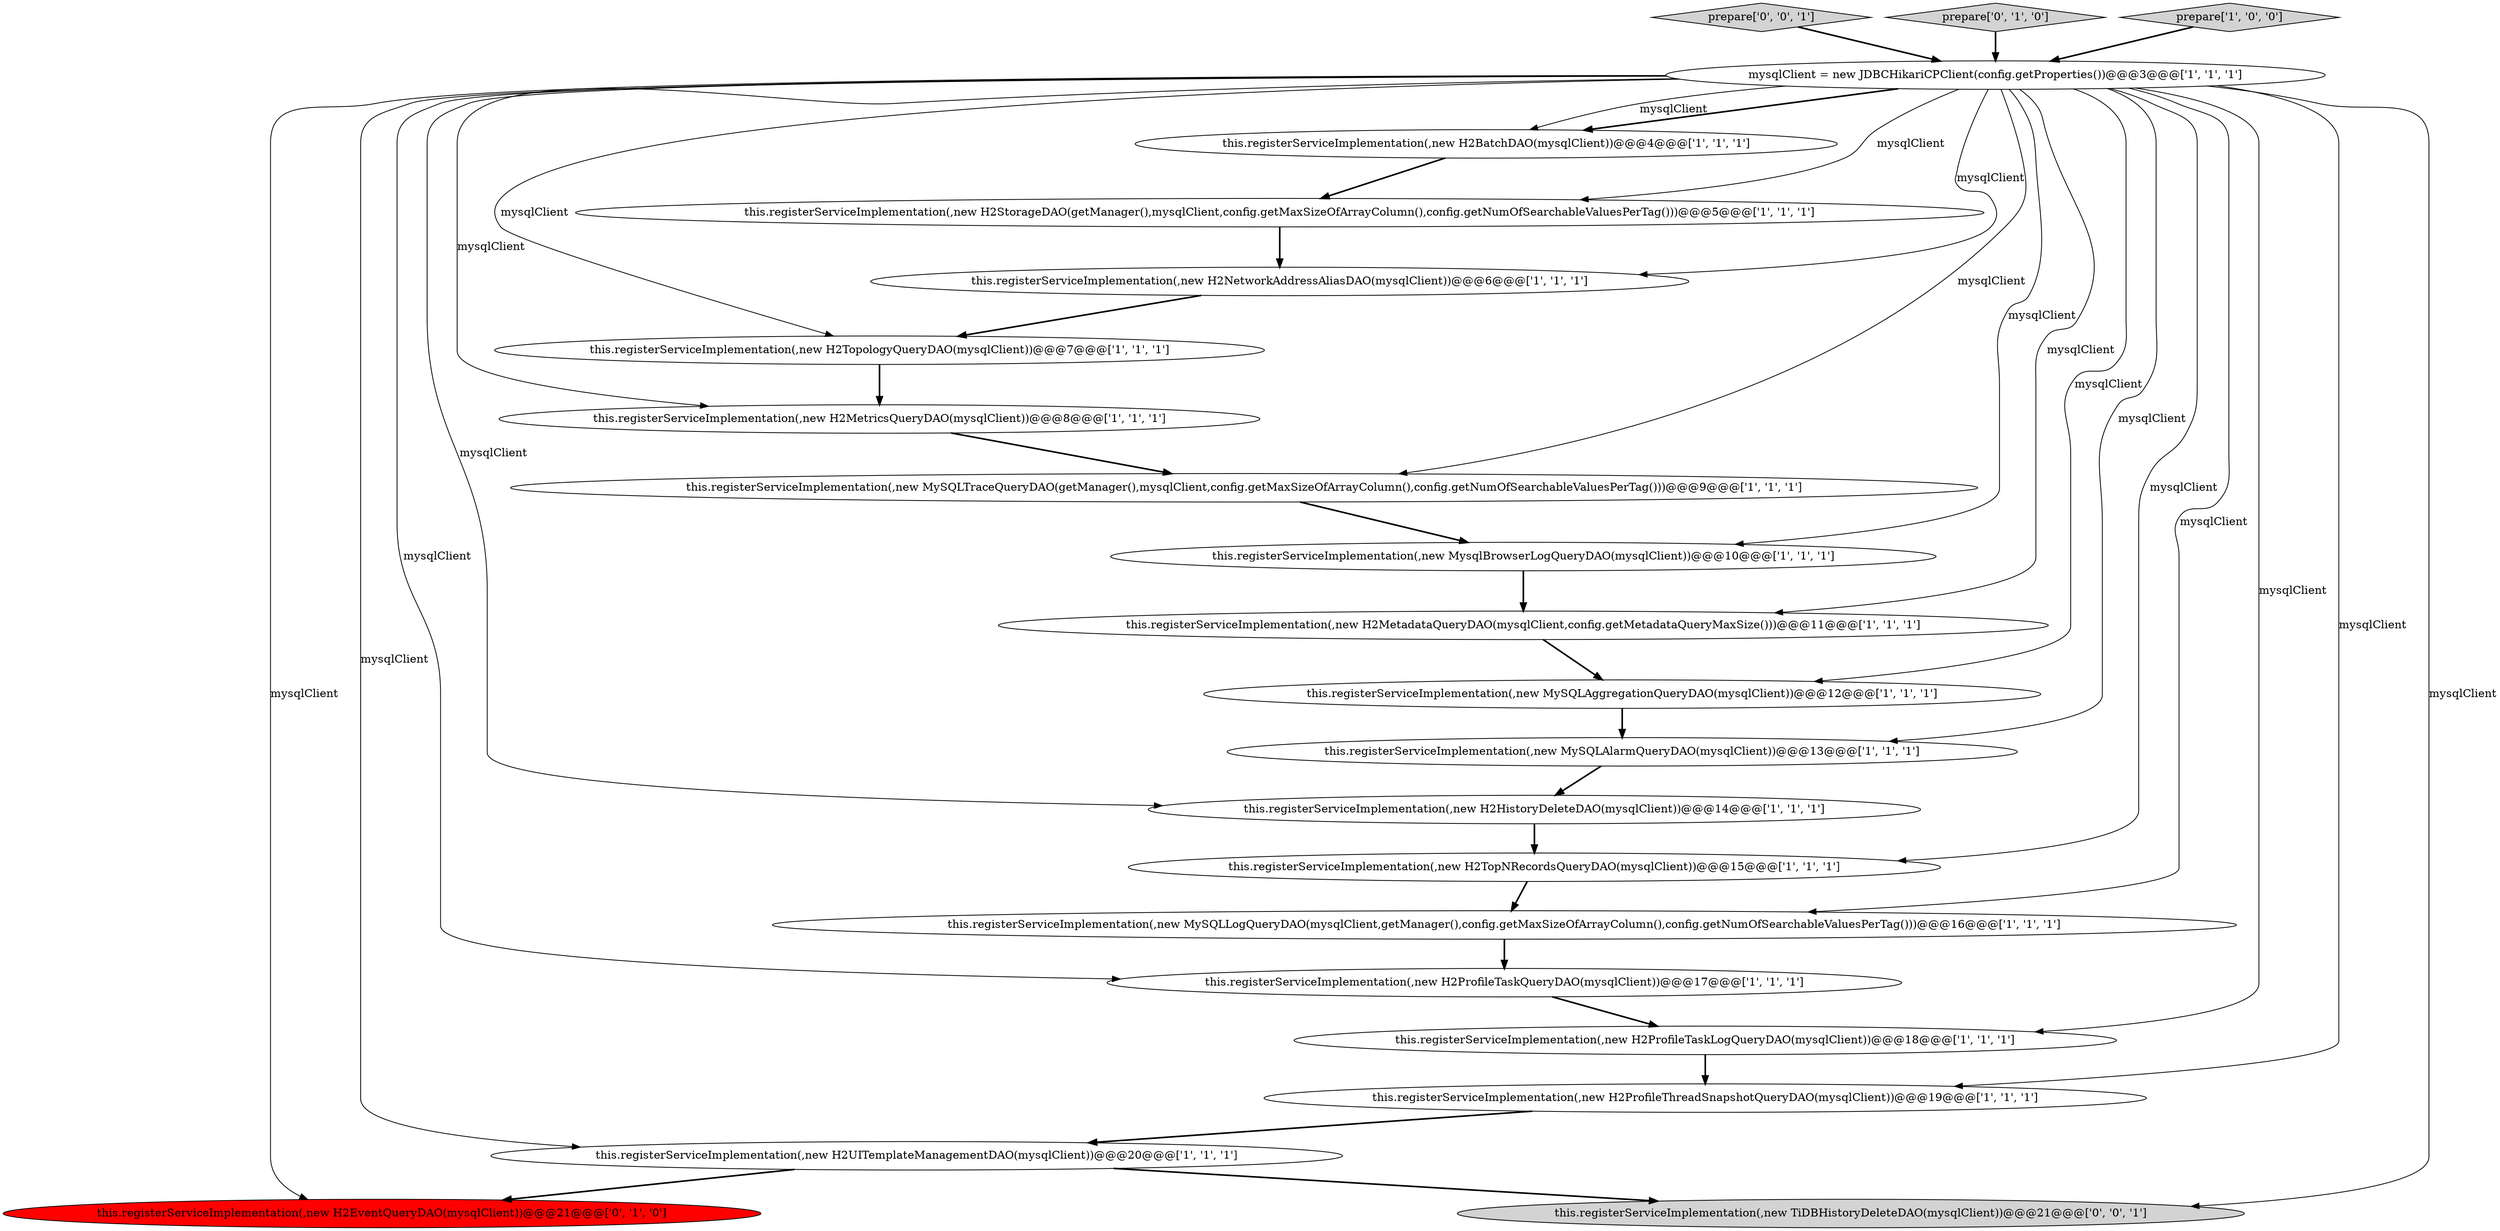 digraph {
4 [style = filled, label = "this.registerServiceImplementation(,new H2ProfileTaskLogQueryDAO(mysqlClient))@@@18@@@['1', '1', '1']", fillcolor = white, shape = ellipse image = "AAA0AAABBB1BBB"];
13 [style = filled, label = "this.registerServiceImplementation(,new H2HistoryDeleteDAO(mysqlClient))@@@14@@@['1', '1', '1']", fillcolor = white, shape = ellipse image = "AAA0AAABBB1BBB"];
22 [style = filled, label = "prepare['0', '0', '1']", fillcolor = lightgray, shape = diamond image = "AAA0AAABBB3BBB"];
10 [style = filled, label = "this.registerServiceImplementation(,new H2ProfileThreadSnapshotQueryDAO(mysqlClient))@@@19@@@['1', '1', '1']", fillcolor = white, shape = ellipse image = "AAA0AAABBB1BBB"];
0 [style = filled, label = "this.registerServiceImplementation(,new H2StorageDAO(getManager(),mysqlClient,config.getMaxSizeOfArrayColumn(),config.getNumOfSearchableValuesPerTag()))@@@5@@@['1', '1', '1']", fillcolor = white, shape = ellipse image = "AAA0AAABBB1BBB"];
3 [style = filled, label = "this.registerServiceImplementation(,new H2TopNRecordsQueryDAO(mysqlClient))@@@15@@@['1', '1', '1']", fillcolor = white, shape = ellipse image = "AAA0AAABBB1BBB"];
20 [style = filled, label = "prepare['0', '1', '0']", fillcolor = lightgray, shape = diamond image = "AAA0AAABBB2BBB"];
18 [style = filled, label = "this.registerServiceImplementation(,new MySQLAggregationQueryDAO(mysqlClient))@@@12@@@['1', '1', '1']", fillcolor = white, shape = ellipse image = "AAA0AAABBB1BBB"];
19 [style = filled, label = "this.registerServiceImplementation(,new H2EventQueryDAO(mysqlClient))@@@21@@@['0', '1', '0']", fillcolor = red, shape = ellipse image = "AAA1AAABBB2BBB"];
5 [style = filled, label = "this.registerServiceImplementation(,new MySQLLogQueryDAO(mysqlClient,getManager(),config.getMaxSizeOfArrayColumn(),config.getNumOfSearchableValuesPerTag()))@@@16@@@['1', '1', '1']", fillcolor = white, shape = ellipse image = "AAA0AAABBB1BBB"];
7 [style = filled, label = "mysqlClient = new JDBCHikariCPClient(config.getProperties())@@@3@@@['1', '1', '1']", fillcolor = white, shape = ellipse image = "AAA0AAABBB1BBB"];
17 [style = filled, label = "this.registerServiceImplementation(,new H2NetworkAddressAliasDAO(mysqlClient))@@@6@@@['1', '1', '1']", fillcolor = white, shape = ellipse image = "AAA0AAABBB1BBB"];
14 [style = filled, label = "this.registerServiceImplementation(,new H2ProfileTaskQueryDAO(mysqlClient))@@@17@@@['1', '1', '1']", fillcolor = white, shape = ellipse image = "AAA0AAABBB1BBB"];
21 [style = filled, label = "this.registerServiceImplementation(,new TiDBHistoryDeleteDAO(mysqlClient))@@@21@@@['0', '0', '1']", fillcolor = lightgray, shape = ellipse image = "AAA0AAABBB3BBB"];
8 [style = filled, label = "this.registerServiceImplementation(,new MysqlBrowserLogQueryDAO(mysqlClient))@@@10@@@['1', '1', '1']", fillcolor = white, shape = ellipse image = "AAA0AAABBB1BBB"];
6 [style = filled, label = "this.registerServiceImplementation(,new H2MetadataQueryDAO(mysqlClient,config.getMetadataQueryMaxSize()))@@@11@@@['1', '1', '1']", fillcolor = white, shape = ellipse image = "AAA0AAABBB1BBB"];
9 [style = filled, label = "this.registerServiceImplementation(,new MySQLTraceQueryDAO(getManager(),mysqlClient,config.getMaxSizeOfArrayColumn(),config.getNumOfSearchableValuesPerTag()))@@@9@@@['1', '1', '1']", fillcolor = white, shape = ellipse image = "AAA0AAABBB1BBB"];
12 [style = filled, label = "this.registerServiceImplementation(,new H2UITemplateManagementDAO(mysqlClient))@@@20@@@['1', '1', '1']", fillcolor = white, shape = ellipse image = "AAA0AAABBB1BBB"];
11 [style = filled, label = "this.registerServiceImplementation(,new H2BatchDAO(mysqlClient))@@@4@@@['1', '1', '1']", fillcolor = white, shape = ellipse image = "AAA0AAABBB1BBB"];
1 [style = filled, label = "this.registerServiceImplementation(,new H2MetricsQueryDAO(mysqlClient))@@@8@@@['1', '1', '1']", fillcolor = white, shape = ellipse image = "AAA0AAABBB1BBB"];
15 [style = filled, label = "this.registerServiceImplementation(,new MySQLAlarmQueryDAO(mysqlClient))@@@13@@@['1', '1', '1']", fillcolor = white, shape = ellipse image = "AAA0AAABBB1BBB"];
2 [style = filled, label = "this.registerServiceImplementation(,new H2TopologyQueryDAO(mysqlClient))@@@7@@@['1', '1', '1']", fillcolor = white, shape = ellipse image = "AAA0AAABBB1BBB"];
16 [style = filled, label = "prepare['1', '0', '0']", fillcolor = lightgray, shape = diamond image = "AAA0AAABBB1BBB"];
7->13 [style = solid, label="mysqlClient"];
4->10 [style = bold, label=""];
7->21 [style = solid, label="mysqlClient"];
7->19 [style = solid, label="mysqlClient"];
15->13 [style = bold, label=""];
7->11 [style = bold, label=""];
7->12 [style = solid, label="mysqlClient"];
7->9 [style = solid, label="mysqlClient"];
12->21 [style = bold, label=""];
0->17 [style = bold, label=""];
2->1 [style = bold, label=""];
6->18 [style = bold, label=""];
7->11 [style = solid, label="mysqlClient"];
18->15 [style = bold, label=""];
16->7 [style = bold, label=""];
7->4 [style = solid, label="mysqlClient"];
8->6 [style = bold, label=""];
7->0 [style = solid, label="mysqlClient"];
7->14 [style = solid, label="mysqlClient"];
5->14 [style = bold, label=""];
9->8 [style = bold, label=""];
22->7 [style = bold, label=""];
1->9 [style = bold, label=""];
7->5 [style = solid, label="mysqlClient"];
7->8 [style = solid, label="mysqlClient"];
7->15 [style = solid, label="mysqlClient"];
3->5 [style = bold, label=""];
11->0 [style = bold, label=""];
7->2 [style = solid, label="mysqlClient"];
7->10 [style = solid, label="mysqlClient"];
17->2 [style = bold, label=""];
13->3 [style = bold, label=""];
10->12 [style = bold, label=""];
7->18 [style = solid, label="mysqlClient"];
20->7 [style = bold, label=""];
7->3 [style = solid, label="mysqlClient"];
12->19 [style = bold, label=""];
7->1 [style = solid, label="mysqlClient"];
7->6 [style = solid, label="mysqlClient"];
14->4 [style = bold, label=""];
7->17 [style = solid, label="mysqlClient"];
}
